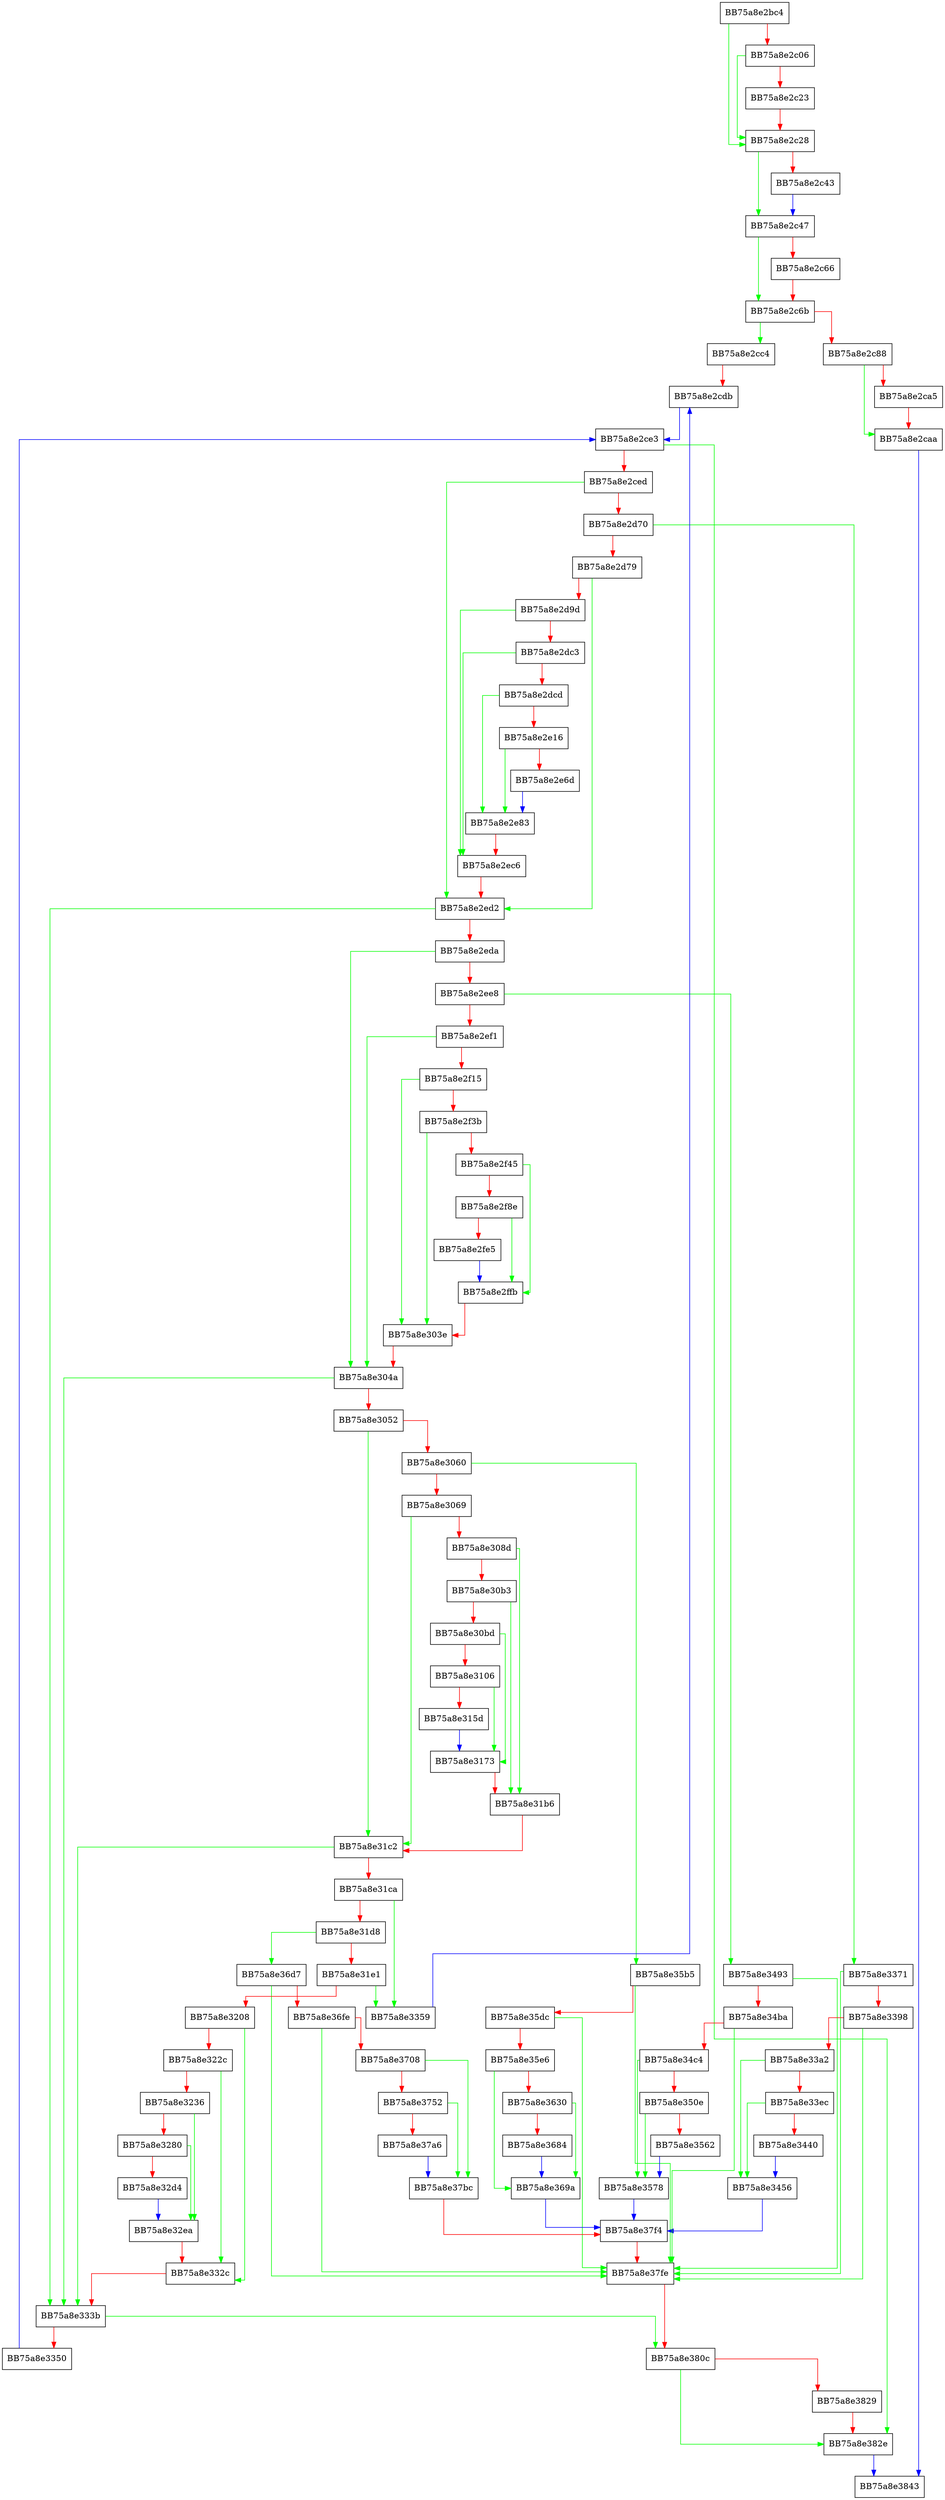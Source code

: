 digraph _make_processed_pmi_event_v2 {
  node [shape="box"];
  graph [splines=ortho];
  BB75a8e2bc4 -> BB75a8e2c28 [color="green"];
  BB75a8e2bc4 -> BB75a8e2c06 [color="red"];
  BB75a8e2c06 -> BB75a8e2c28 [color="green"];
  BB75a8e2c06 -> BB75a8e2c23 [color="red"];
  BB75a8e2c23 -> BB75a8e2c28 [color="red"];
  BB75a8e2c28 -> BB75a8e2c47 [color="green"];
  BB75a8e2c28 -> BB75a8e2c43 [color="red"];
  BB75a8e2c43 -> BB75a8e2c47 [color="blue"];
  BB75a8e2c47 -> BB75a8e2c6b [color="green"];
  BB75a8e2c47 -> BB75a8e2c66 [color="red"];
  BB75a8e2c66 -> BB75a8e2c6b [color="red"];
  BB75a8e2c6b -> BB75a8e2cc4 [color="green"];
  BB75a8e2c6b -> BB75a8e2c88 [color="red"];
  BB75a8e2c88 -> BB75a8e2caa [color="green"];
  BB75a8e2c88 -> BB75a8e2ca5 [color="red"];
  BB75a8e2ca5 -> BB75a8e2caa [color="red"];
  BB75a8e2caa -> BB75a8e3843 [color="blue"];
  BB75a8e2cc4 -> BB75a8e2cdb [color="red"];
  BB75a8e2cdb -> BB75a8e2ce3 [color="blue"];
  BB75a8e2ce3 -> BB75a8e382e [color="green"];
  BB75a8e2ce3 -> BB75a8e2ced [color="red"];
  BB75a8e2ced -> BB75a8e2ed2 [color="green"];
  BB75a8e2ced -> BB75a8e2d70 [color="red"];
  BB75a8e2d70 -> BB75a8e3371 [color="green"];
  BB75a8e2d70 -> BB75a8e2d79 [color="red"];
  BB75a8e2d79 -> BB75a8e2ed2 [color="green"];
  BB75a8e2d79 -> BB75a8e2d9d [color="red"];
  BB75a8e2d9d -> BB75a8e2ec6 [color="green"];
  BB75a8e2d9d -> BB75a8e2dc3 [color="red"];
  BB75a8e2dc3 -> BB75a8e2ec6 [color="green"];
  BB75a8e2dc3 -> BB75a8e2dcd [color="red"];
  BB75a8e2dcd -> BB75a8e2e83 [color="green"];
  BB75a8e2dcd -> BB75a8e2e16 [color="red"];
  BB75a8e2e16 -> BB75a8e2e83 [color="green"];
  BB75a8e2e16 -> BB75a8e2e6d [color="red"];
  BB75a8e2e6d -> BB75a8e2e83 [color="blue"];
  BB75a8e2e83 -> BB75a8e2ec6 [color="red"];
  BB75a8e2ec6 -> BB75a8e2ed2 [color="red"];
  BB75a8e2ed2 -> BB75a8e333b [color="green"];
  BB75a8e2ed2 -> BB75a8e2eda [color="red"];
  BB75a8e2eda -> BB75a8e304a [color="green"];
  BB75a8e2eda -> BB75a8e2ee8 [color="red"];
  BB75a8e2ee8 -> BB75a8e3493 [color="green"];
  BB75a8e2ee8 -> BB75a8e2ef1 [color="red"];
  BB75a8e2ef1 -> BB75a8e304a [color="green"];
  BB75a8e2ef1 -> BB75a8e2f15 [color="red"];
  BB75a8e2f15 -> BB75a8e303e [color="green"];
  BB75a8e2f15 -> BB75a8e2f3b [color="red"];
  BB75a8e2f3b -> BB75a8e303e [color="green"];
  BB75a8e2f3b -> BB75a8e2f45 [color="red"];
  BB75a8e2f45 -> BB75a8e2ffb [color="green"];
  BB75a8e2f45 -> BB75a8e2f8e [color="red"];
  BB75a8e2f8e -> BB75a8e2ffb [color="green"];
  BB75a8e2f8e -> BB75a8e2fe5 [color="red"];
  BB75a8e2fe5 -> BB75a8e2ffb [color="blue"];
  BB75a8e2ffb -> BB75a8e303e [color="red"];
  BB75a8e303e -> BB75a8e304a [color="red"];
  BB75a8e304a -> BB75a8e333b [color="green"];
  BB75a8e304a -> BB75a8e3052 [color="red"];
  BB75a8e3052 -> BB75a8e31c2 [color="green"];
  BB75a8e3052 -> BB75a8e3060 [color="red"];
  BB75a8e3060 -> BB75a8e35b5 [color="green"];
  BB75a8e3060 -> BB75a8e3069 [color="red"];
  BB75a8e3069 -> BB75a8e31c2 [color="green"];
  BB75a8e3069 -> BB75a8e308d [color="red"];
  BB75a8e308d -> BB75a8e31b6 [color="green"];
  BB75a8e308d -> BB75a8e30b3 [color="red"];
  BB75a8e30b3 -> BB75a8e31b6 [color="green"];
  BB75a8e30b3 -> BB75a8e30bd [color="red"];
  BB75a8e30bd -> BB75a8e3173 [color="green"];
  BB75a8e30bd -> BB75a8e3106 [color="red"];
  BB75a8e3106 -> BB75a8e3173 [color="green"];
  BB75a8e3106 -> BB75a8e315d [color="red"];
  BB75a8e315d -> BB75a8e3173 [color="blue"];
  BB75a8e3173 -> BB75a8e31b6 [color="red"];
  BB75a8e31b6 -> BB75a8e31c2 [color="red"];
  BB75a8e31c2 -> BB75a8e333b [color="green"];
  BB75a8e31c2 -> BB75a8e31ca [color="red"];
  BB75a8e31ca -> BB75a8e3359 [color="green"];
  BB75a8e31ca -> BB75a8e31d8 [color="red"];
  BB75a8e31d8 -> BB75a8e36d7 [color="green"];
  BB75a8e31d8 -> BB75a8e31e1 [color="red"];
  BB75a8e31e1 -> BB75a8e3359 [color="green"];
  BB75a8e31e1 -> BB75a8e3208 [color="red"];
  BB75a8e3208 -> BB75a8e332c [color="green"];
  BB75a8e3208 -> BB75a8e322c [color="red"];
  BB75a8e322c -> BB75a8e332c [color="green"];
  BB75a8e322c -> BB75a8e3236 [color="red"];
  BB75a8e3236 -> BB75a8e32ea [color="green"];
  BB75a8e3236 -> BB75a8e3280 [color="red"];
  BB75a8e3280 -> BB75a8e32ea [color="green"];
  BB75a8e3280 -> BB75a8e32d4 [color="red"];
  BB75a8e32d4 -> BB75a8e32ea [color="blue"];
  BB75a8e32ea -> BB75a8e332c [color="red"];
  BB75a8e332c -> BB75a8e333b [color="red"];
  BB75a8e333b -> BB75a8e380c [color="green"];
  BB75a8e333b -> BB75a8e3350 [color="red"];
  BB75a8e3350 -> BB75a8e2ce3 [color="blue"];
  BB75a8e3359 -> BB75a8e2cdb [color="blue"];
  BB75a8e3371 -> BB75a8e37fe [color="green"];
  BB75a8e3371 -> BB75a8e3398 [color="red"];
  BB75a8e3398 -> BB75a8e37fe [color="green"];
  BB75a8e3398 -> BB75a8e33a2 [color="red"];
  BB75a8e33a2 -> BB75a8e3456 [color="green"];
  BB75a8e33a2 -> BB75a8e33ec [color="red"];
  BB75a8e33ec -> BB75a8e3456 [color="green"];
  BB75a8e33ec -> BB75a8e3440 [color="red"];
  BB75a8e3440 -> BB75a8e3456 [color="blue"];
  BB75a8e3456 -> BB75a8e37f4 [color="blue"];
  BB75a8e3493 -> BB75a8e37fe [color="green"];
  BB75a8e3493 -> BB75a8e34ba [color="red"];
  BB75a8e34ba -> BB75a8e37fe [color="green"];
  BB75a8e34ba -> BB75a8e34c4 [color="red"];
  BB75a8e34c4 -> BB75a8e3578 [color="green"];
  BB75a8e34c4 -> BB75a8e350e [color="red"];
  BB75a8e350e -> BB75a8e3578 [color="green"];
  BB75a8e350e -> BB75a8e3562 [color="red"];
  BB75a8e3562 -> BB75a8e3578 [color="blue"];
  BB75a8e3578 -> BB75a8e37f4 [color="blue"];
  BB75a8e35b5 -> BB75a8e37fe [color="green"];
  BB75a8e35b5 -> BB75a8e35dc [color="red"];
  BB75a8e35dc -> BB75a8e37fe [color="green"];
  BB75a8e35dc -> BB75a8e35e6 [color="red"];
  BB75a8e35e6 -> BB75a8e369a [color="green"];
  BB75a8e35e6 -> BB75a8e3630 [color="red"];
  BB75a8e3630 -> BB75a8e369a [color="green"];
  BB75a8e3630 -> BB75a8e3684 [color="red"];
  BB75a8e3684 -> BB75a8e369a [color="blue"];
  BB75a8e369a -> BB75a8e37f4 [color="blue"];
  BB75a8e36d7 -> BB75a8e37fe [color="green"];
  BB75a8e36d7 -> BB75a8e36fe [color="red"];
  BB75a8e36fe -> BB75a8e37fe [color="green"];
  BB75a8e36fe -> BB75a8e3708 [color="red"];
  BB75a8e3708 -> BB75a8e37bc [color="green"];
  BB75a8e3708 -> BB75a8e3752 [color="red"];
  BB75a8e3752 -> BB75a8e37bc [color="green"];
  BB75a8e3752 -> BB75a8e37a6 [color="red"];
  BB75a8e37a6 -> BB75a8e37bc [color="blue"];
  BB75a8e37bc -> BB75a8e37f4 [color="red"];
  BB75a8e37f4 -> BB75a8e37fe [color="red"];
  BB75a8e37fe -> BB75a8e380c [color="red"];
  BB75a8e380c -> BB75a8e382e [color="green"];
  BB75a8e380c -> BB75a8e3829 [color="red"];
  BB75a8e3829 -> BB75a8e382e [color="red"];
  BB75a8e382e -> BB75a8e3843 [color="blue"];
}